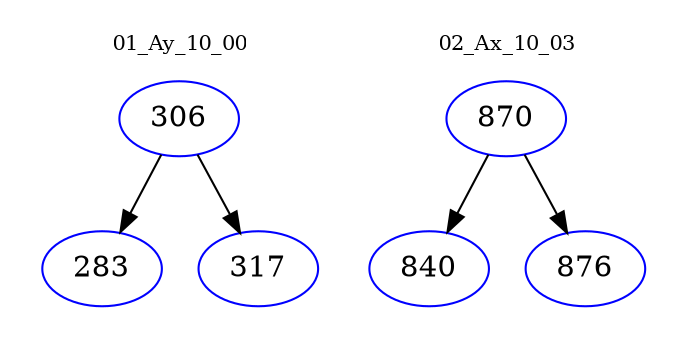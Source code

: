 digraph{
subgraph cluster_0 {
color = white
label = "01_Ay_10_00";
fontsize=10;
T0_306 [label="306", color="blue"]
T0_306 -> T0_283 [color="black"]
T0_283 [label="283", color="blue"]
T0_306 -> T0_317 [color="black"]
T0_317 [label="317", color="blue"]
}
subgraph cluster_1 {
color = white
label = "02_Ax_10_03";
fontsize=10;
T1_870 [label="870", color="blue"]
T1_870 -> T1_840 [color="black"]
T1_840 [label="840", color="blue"]
T1_870 -> T1_876 [color="black"]
T1_876 [label="876", color="blue"]
}
}
